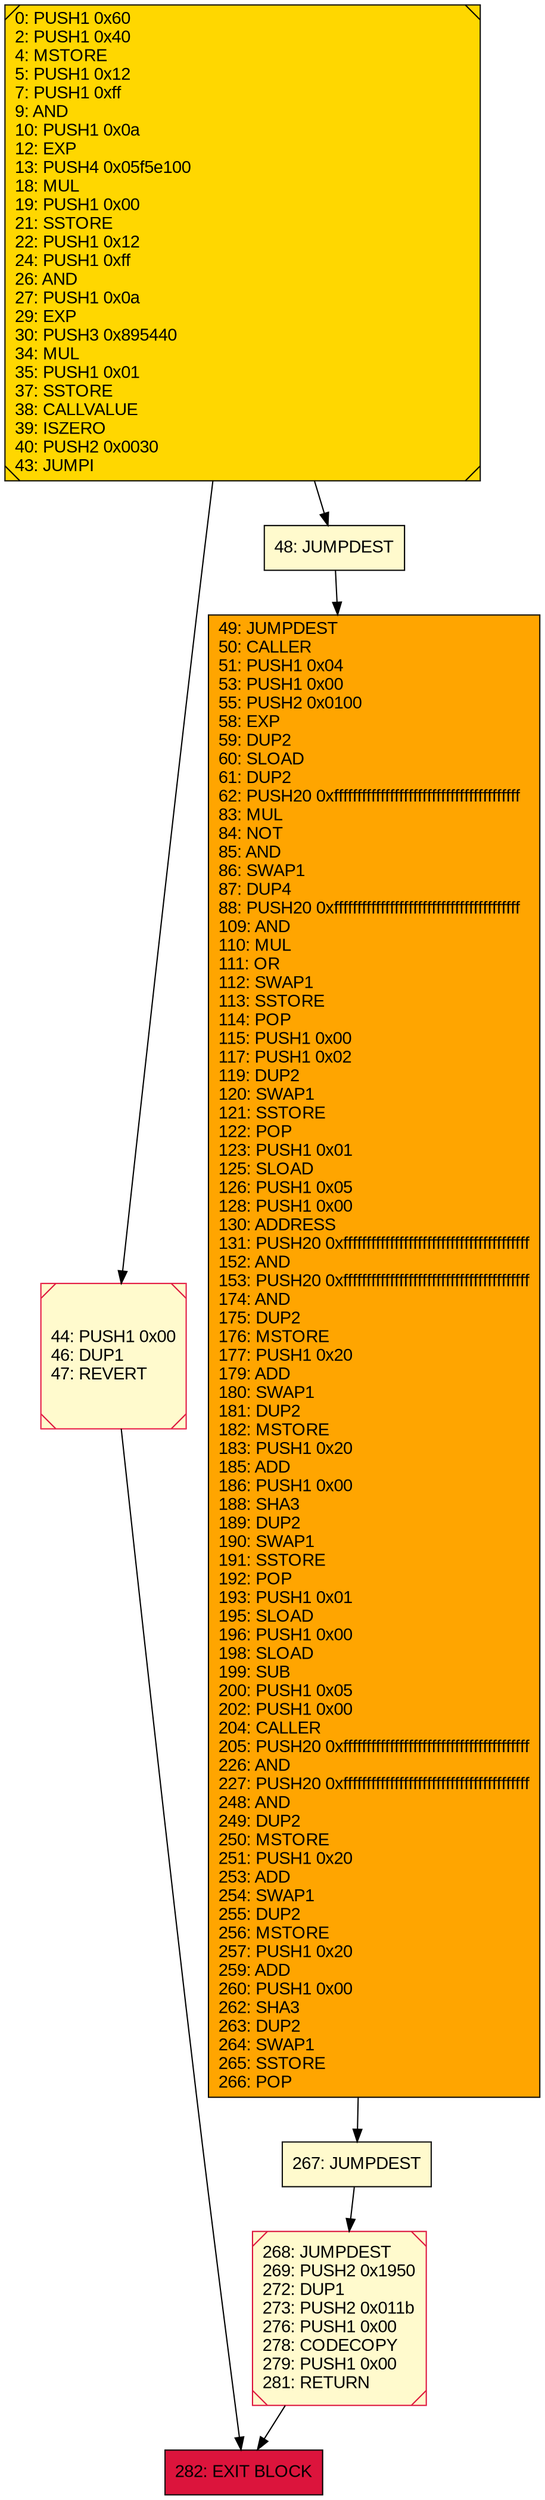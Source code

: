 digraph G {
bgcolor=transparent rankdir=UD;
node [shape=box style=filled color=black fillcolor=white fontname=arial fontcolor=black];
267 [label="267: JUMPDEST\l" fillcolor=lemonchiffon ];
0 [label="0: PUSH1 0x60\l2: PUSH1 0x40\l4: MSTORE\l5: PUSH1 0x12\l7: PUSH1 0xff\l9: AND\l10: PUSH1 0x0a\l12: EXP\l13: PUSH4 0x05f5e100\l18: MUL\l19: PUSH1 0x00\l21: SSTORE\l22: PUSH1 0x12\l24: PUSH1 0xff\l26: AND\l27: PUSH1 0x0a\l29: EXP\l30: PUSH3 0x895440\l34: MUL\l35: PUSH1 0x01\l37: SSTORE\l38: CALLVALUE\l39: ISZERO\l40: PUSH2 0x0030\l43: JUMPI\l" fillcolor=lemonchiffon shape=Msquare fillcolor=gold ];
282 [label="282: EXIT BLOCK\l" fillcolor=crimson ];
44 [label="44: PUSH1 0x00\l46: DUP1\l47: REVERT\l" fillcolor=lemonchiffon shape=Msquare color=crimson ];
48 [label="48: JUMPDEST\l" fillcolor=lemonchiffon ];
268 [label="268: JUMPDEST\l269: PUSH2 0x1950\l272: DUP1\l273: PUSH2 0x011b\l276: PUSH1 0x00\l278: CODECOPY\l279: PUSH1 0x00\l281: RETURN\l" fillcolor=lemonchiffon shape=Msquare color=crimson ];
49 [label="49: JUMPDEST\l50: CALLER\l51: PUSH1 0x04\l53: PUSH1 0x00\l55: PUSH2 0x0100\l58: EXP\l59: DUP2\l60: SLOAD\l61: DUP2\l62: PUSH20 0xffffffffffffffffffffffffffffffffffffffff\l83: MUL\l84: NOT\l85: AND\l86: SWAP1\l87: DUP4\l88: PUSH20 0xffffffffffffffffffffffffffffffffffffffff\l109: AND\l110: MUL\l111: OR\l112: SWAP1\l113: SSTORE\l114: POP\l115: PUSH1 0x00\l117: PUSH1 0x02\l119: DUP2\l120: SWAP1\l121: SSTORE\l122: POP\l123: PUSH1 0x01\l125: SLOAD\l126: PUSH1 0x05\l128: PUSH1 0x00\l130: ADDRESS\l131: PUSH20 0xffffffffffffffffffffffffffffffffffffffff\l152: AND\l153: PUSH20 0xffffffffffffffffffffffffffffffffffffffff\l174: AND\l175: DUP2\l176: MSTORE\l177: PUSH1 0x20\l179: ADD\l180: SWAP1\l181: DUP2\l182: MSTORE\l183: PUSH1 0x20\l185: ADD\l186: PUSH1 0x00\l188: SHA3\l189: DUP2\l190: SWAP1\l191: SSTORE\l192: POP\l193: PUSH1 0x01\l195: SLOAD\l196: PUSH1 0x00\l198: SLOAD\l199: SUB\l200: PUSH1 0x05\l202: PUSH1 0x00\l204: CALLER\l205: PUSH20 0xffffffffffffffffffffffffffffffffffffffff\l226: AND\l227: PUSH20 0xffffffffffffffffffffffffffffffffffffffff\l248: AND\l249: DUP2\l250: MSTORE\l251: PUSH1 0x20\l253: ADD\l254: SWAP1\l255: DUP2\l256: MSTORE\l257: PUSH1 0x20\l259: ADD\l260: PUSH1 0x00\l262: SHA3\l263: DUP2\l264: SWAP1\l265: SSTORE\l266: POP\l" fillcolor=orange ];
48 -> 49;
44 -> 282;
268 -> 282;
49 -> 267;
0 -> 44;
0 -> 48;
267 -> 268;
}